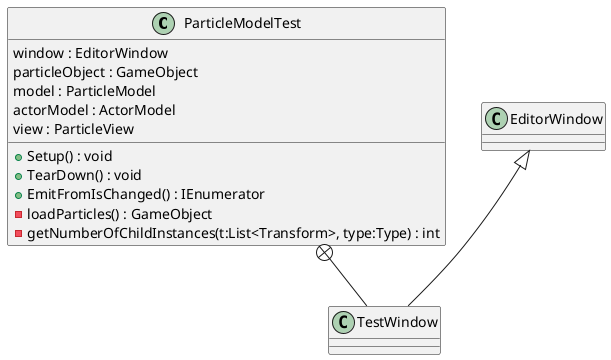 @startuml
class ParticleModelTest {
    window : EditorWindow
    particleObject : GameObject
    model : ParticleModel
    actorModel : ActorModel
    view : ParticleView
    + Setup() : void
    + TearDown() : void
    + EmitFromIsChanged() : IEnumerator
    - loadParticles() : GameObject
    - getNumberOfChildInstances(t:List<Transform>, type:Type) : int
}
class TestWindow {
}
ParticleModelTest +-- TestWindow
EditorWindow <|-- TestWindow
@enduml

